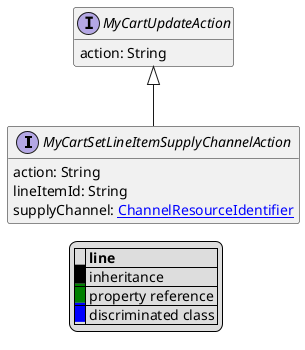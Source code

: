 @startuml

hide empty fields
hide empty methods
legend
|= |= line |
|<back:black>   </back>| inheritance |
|<back:green>   </back>| property reference |
|<back:blue>   </back>| discriminated class |
endlegend
interface MyCartSetLineItemSupplyChannelAction [[MyCartSetLineItemSupplyChannelAction.svg]] extends MyCartUpdateAction {
    action: String
    lineItemId: String
    supplyChannel: [[ChannelResourceIdentifier.svg ChannelResourceIdentifier]]
}
interface MyCartUpdateAction [[MyCartUpdateAction.svg]]  {
    action: String
}





@enduml
